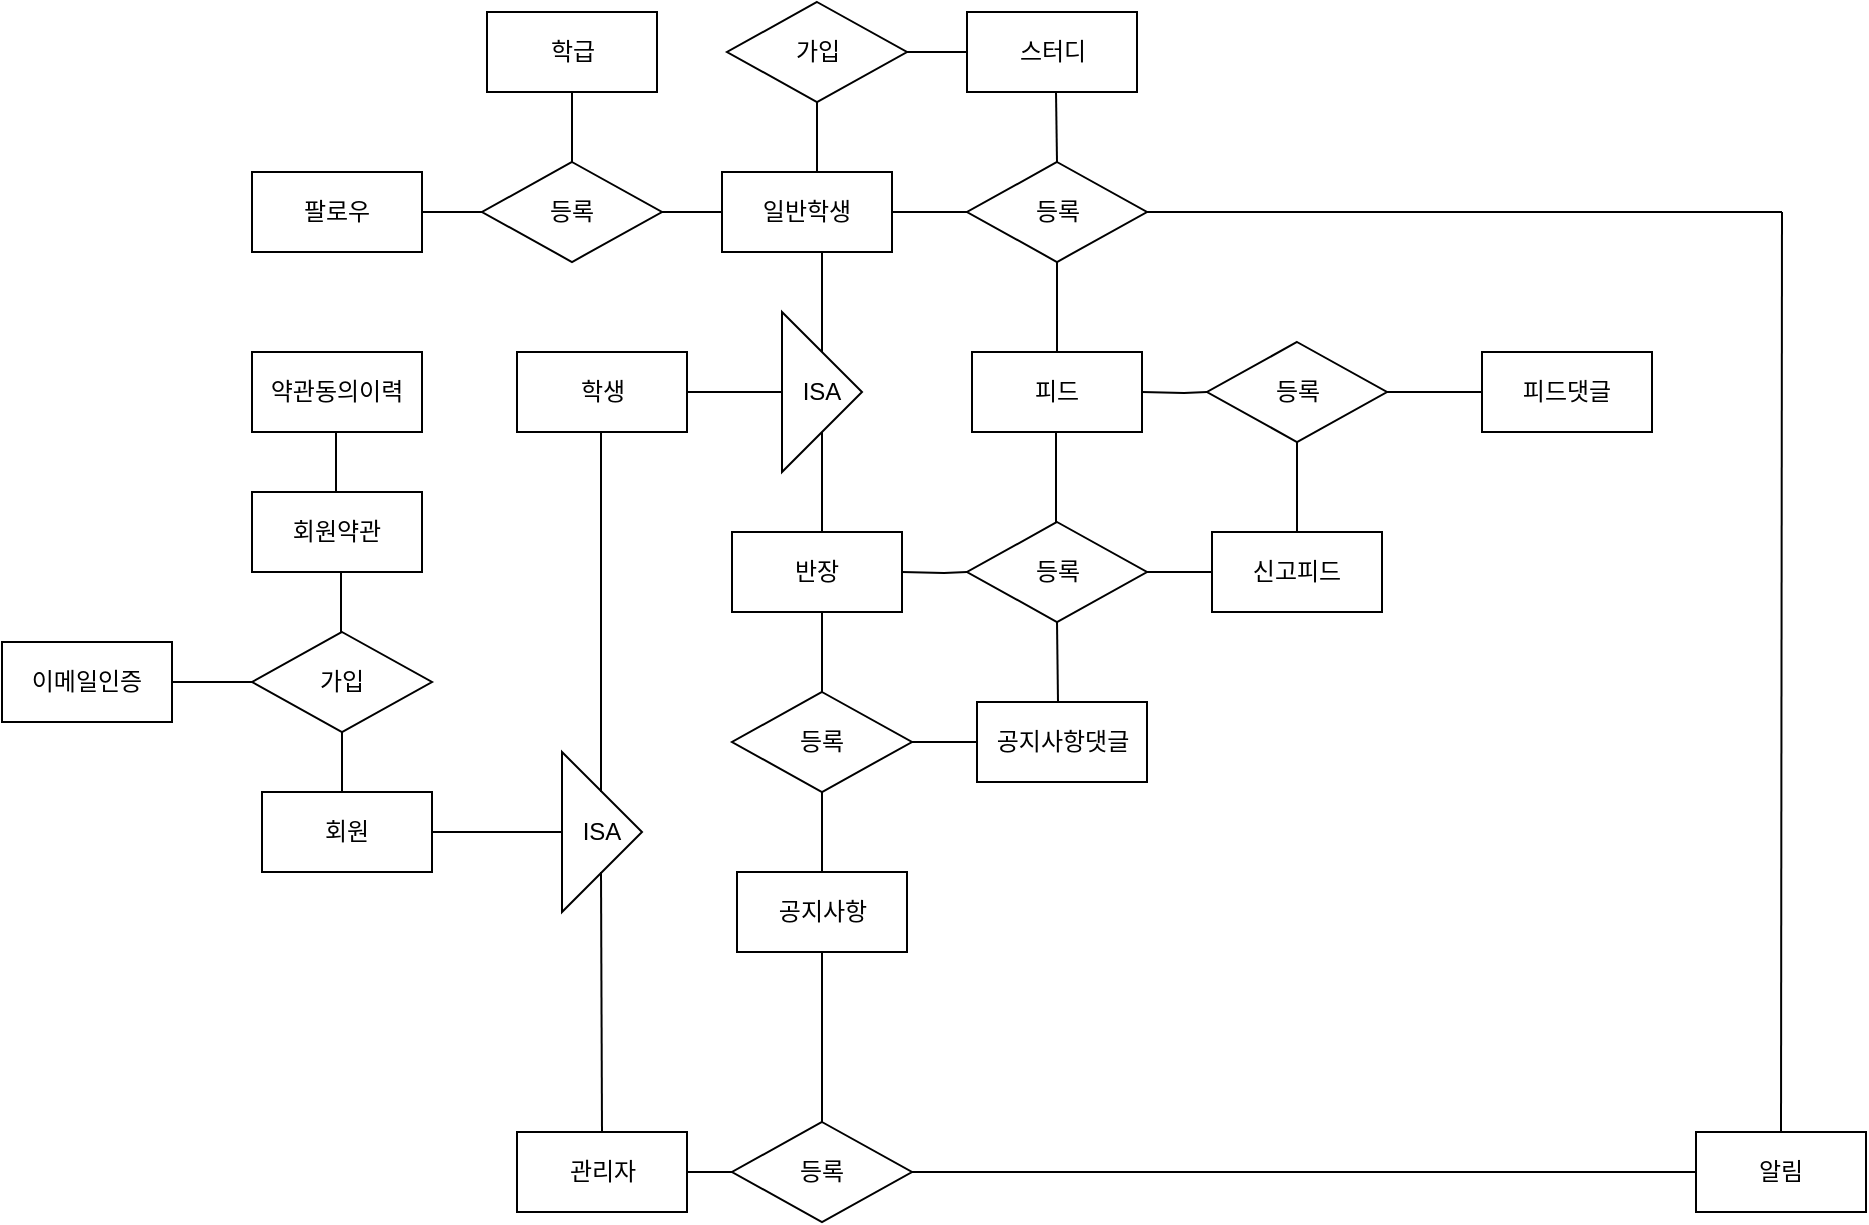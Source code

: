 <mxfile version="13.9.9" type="device"><diagram id="C5RBs43oDa-KdzZeNtuy" name="Page-1"><mxGraphModel dx="1422" dy="942" grid="1" gridSize="10" guides="1" tooltips="1" connect="1" arrows="0" fold="1" page="1" pageScale="1" pageWidth="1920" pageHeight="1200" math="0" shadow="0"><root><mxCell id="WIyWlLk6GJQsqaUBKTNV-0"/><mxCell id="WIyWlLk6GJQsqaUBKTNV-1" parent="WIyWlLk6GJQsqaUBKTNV-0"/><mxCell id="-xJxqLN-94EryLXZCt6U-0" value="회원" style="rounded=0;whiteSpace=wrap;html=1;" parent="WIyWlLk6GJQsqaUBKTNV-1" vertex="1"><mxGeometry x="360" y="530" width="85" height="40" as="geometry"/></mxCell><mxCell id="ye0uJ1hFu0ZkhwhZFjIU-0" value="피드댓글" style="rounded=0;whiteSpace=wrap;html=1;" vertex="1" parent="WIyWlLk6GJQsqaUBKTNV-1"><mxGeometry x="970" y="310" width="85" height="40" as="geometry"/></mxCell><mxCell id="ye0uJ1hFu0ZkhwhZFjIU-1" value="학급" style="rounded=0;whiteSpace=wrap;html=1;" vertex="1" parent="WIyWlLk6GJQsqaUBKTNV-1"><mxGeometry x="472.5" y="140" width="85" height="40" as="geometry"/></mxCell><mxCell id="ye0uJ1hFu0ZkhwhZFjIU-2" value="스터디" style="rounded=0;whiteSpace=wrap;html=1;" vertex="1" parent="WIyWlLk6GJQsqaUBKTNV-1"><mxGeometry x="712.5" y="140" width="85" height="40" as="geometry"/></mxCell><mxCell id="ye0uJ1hFu0ZkhwhZFjIU-4" value="알림" style="rounded=0;whiteSpace=wrap;html=1;" vertex="1" parent="WIyWlLk6GJQsqaUBKTNV-1"><mxGeometry x="1077" y="700" width="85" height="40" as="geometry"/></mxCell><mxCell id="ye0uJ1hFu0ZkhwhZFjIU-5" value="약관동의이력" style="rounded=0;whiteSpace=wrap;html=1;" vertex="1" parent="WIyWlLk6GJQsqaUBKTNV-1"><mxGeometry x="355" y="310" width="85" height="40" as="geometry"/></mxCell><mxCell id="ye0uJ1hFu0ZkhwhZFjIU-6" value="회원약관" style="rounded=0;whiteSpace=wrap;html=1;" vertex="1" parent="WIyWlLk6GJQsqaUBKTNV-1"><mxGeometry x="355" y="380" width="85" height="40" as="geometry"/></mxCell><mxCell id="ye0uJ1hFu0ZkhwhZFjIU-7" value="이메일인증" style="rounded=0;whiteSpace=wrap;html=1;" vertex="1" parent="WIyWlLk6GJQsqaUBKTNV-1"><mxGeometry x="230" y="455" width="85" height="40" as="geometry"/></mxCell><mxCell id="ye0uJ1hFu0ZkhwhZFjIU-8" value="팔로우" style="rounded=0;whiteSpace=wrap;html=1;" vertex="1" parent="WIyWlLk6GJQsqaUBKTNV-1"><mxGeometry x="355" y="220" width="85" height="40" as="geometry"/></mxCell><mxCell id="ye0uJ1hFu0ZkhwhZFjIU-9" value="공지사항댓글" style="rounded=0;whiteSpace=wrap;html=1;" vertex="1" parent="WIyWlLk6GJQsqaUBKTNV-1"><mxGeometry x="717.5" y="485" width="85" height="40" as="geometry"/></mxCell><mxCell id="ye0uJ1hFu0ZkhwhZFjIU-10" value="공지사항" style="rounded=0;whiteSpace=wrap;html=1;" vertex="1" parent="WIyWlLk6GJQsqaUBKTNV-1"><mxGeometry x="597.5" y="570" width="85" height="40" as="geometry"/></mxCell><mxCell id="ye0uJ1hFu0ZkhwhZFjIU-11" value="피드" style="rounded=0;whiteSpace=wrap;html=1;" vertex="1" parent="WIyWlLk6GJQsqaUBKTNV-1"><mxGeometry x="715" y="310" width="85" height="40" as="geometry"/></mxCell><mxCell id="ye0uJ1hFu0ZkhwhZFjIU-12" value="신고피드" style="rounded=0;whiteSpace=wrap;html=1;" vertex="1" parent="WIyWlLk6GJQsqaUBKTNV-1"><mxGeometry x="835" y="400" width="85" height="40" as="geometry"/></mxCell><mxCell id="ye0uJ1hFu0ZkhwhZFjIU-13" value="" style="endArrow=none;html=1;exitX=1;exitY=0.5;exitDx=0;exitDy=0;" edge="1" parent="WIyWlLk6GJQsqaUBKTNV-1" source="-xJxqLN-94EryLXZCt6U-0"><mxGeometry width="50" height="50" relative="1" as="geometry"><mxPoint x="610" y="610" as="sourcePoint"/><mxPoint x="510" y="550" as="targetPoint"/></mxGeometry></mxCell><mxCell id="ye0uJ1hFu0ZkhwhZFjIU-14" value="등록" style="rhombus;whiteSpace=wrap;html=1;" vertex="1" parent="WIyWlLk6GJQsqaUBKTNV-1"><mxGeometry x="712.5" y="215" width="90" height="50" as="geometry"/></mxCell><mxCell id="ye0uJ1hFu0ZkhwhZFjIU-18" value="ISA" style="triangle;whiteSpace=wrap;html=1;" vertex="1" parent="WIyWlLk6GJQsqaUBKTNV-1"><mxGeometry x="510" y="510" width="40" height="80" as="geometry"/></mxCell><mxCell id="ye0uJ1hFu0ZkhwhZFjIU-19" value="" style="endArrow=none;html=1;" edge="1" parent="WIyWlLk6GJQsqaUBKTNV-1"><mxGeometry width="50" height="50" relative="1" as="geometry"><mxPoint x="529.5" y="345" as="sourcePoint"/><mxPoint x="529.5" y="530" as="targetPoint"/></mxGeometry></mxCell><mxCell id="ye0uJ1hFu0ZkhwhZFjIU-21" value="학생" style="rounded=0;whiteSpace=wrap;html=1;" vertex="1" parent="WIyWlLk6GJQsqaUBKTNV-1"><mxGeometry x="487.5" y="310" width="85" height="40" as="geometry"/></mxCell><mxCell id="ye0uJ1hFu0ZkhwhZFjIU-22" value="관리자" style="rounded=0;whiteSpace=wrap;html=1;" vertex="1" parent="WIyWlLk6GJQsqaUBKTNV-1"><mxGeometry x="487.5" y="700" width="85" height="40" as="geometry"/></mxCell><mxCell id="ye0uJ1hFu0ZkhwhZFjIU-23" value="" style="endArrow=none;html=1;entryX=0.5;entryY=0;entryDx=0;entryDy=0;" edge="1" parent="WIyWlLk6GJQsqaUBKTNV-1" target="ye0uJ1hFu0ZkhwhZFjIU-22"><mxGeometry width="50" height="50" relative="1" as="geometry"><mxPoint x="529.5" y="570" as="sourcePoint"/><mxPoint x="530" y="660" as="targetPoint"/></mxGeometry></mxCell><mxCell id="ye0uJ1hFu0ZkhwhZFjIU-33" value="" style="endArrow=none;html=1;" edge="1" parent="WIyWlLk6GJQsqaUBKTNV-1"><mxGeometry width="50" height="50" relative="1" as="geometry"><mxPoint x="400" y="530" as="sourcePoint"/><mxPoint x="400" y="500" as="targetPoint"/></mxGeometry></mxCell><mxCell id="ye0uJ1hFu0ZkhwhZFjIU-34" value="가입" style="rhombus;whiteSpace=wrap;html=1;" vertex="1" parent="WIyWlLk6GJQsqaUBKTNV-1"><mxGeometry x="355" y="450" width="90" height="50" as="geometry"/></mxCell><mxCell id="ye0uJ1hFu0ZkhwhZFjIU-35" value="" style="endArrow=none;html=1;" edge="1" parent="WIyWlLk6GJQsqaUBKTNV-1"><mxGeometry width="50" height="50" relative="1" as="geometry"><mxPoint x="397" y="380" as="sourcePoint"/><mxPoint x="397" y="350" as="targetPoint"/></mxGeometry></mxCell><mxCell id="ye0uJ1hFu0ZkhwhZFjIU-36" value="" style="endArrow=none;html=1;" edge="1" parent="WIyWlLk6GJQsqaUBKTNV-1"><mxGeometry width="50" height="50" relative="1" as="geometry"><mxPoint x="399.5" y="450" as="sourcePoint"/><mxPoint x="399.5" y="420" as="targetPoint"/></mxGeometry></mxCell><mxCell id="ye0uJ1hFu0ZkhwhZFjIU-39" value="ISA" style="triangle;whiteSpace=wrap;html=1;" vertex="1" parent="WIyWlLk6GJQsqaUBKTNV-1"><mxGeometry x="620" y="290" width="40" height="80" as="geometry"/></mxCell><mxCell id="ye0uJ1hFu0ZkhwhZFjIU-40" style="edgeStyle=orthogonalEdgeStyle;rounded=0;orthogonalLoop=1;jettySize=auto;html=1;exitX=1;exitY=0.5;exitDx=0;exitDy=0;endArrow=none;endFill=0;" edge="1" parent="WIyWlLk6GJQsqaUBKTNV-1" source="ye0uJ1hFu0ZkhwhZFjIU-21" target="ye0uJ1hFu0ZkhwhZFjIU-39"><mxGeometry relative="1" as="geometry"><mxPoint x="572.5" y="330" as="sourcePoint"/><mxPoint x="700" y="330" as="targetPoint"/></mxGeometry></mxCell><mxCell id="ye0uJ1hFu0ZkhwhZFjIU-41" value="반장" style="rounded=0;whiteSpace=wrap;html=1;" vertex="1" parent="WIyWlLk6GJQsqaUBKTNV-1"><mxGeometry x="595" y="400" width="85" height="40" as="geometry"/></mxCell><mxCell id="ye0uJ1hFu0ZkhwhZFjIU-46" style="edgeStyle=orthogonalEdgeStyle;rounded=0;orthogonalLoop=1;jettySize=auto;html=1;exitX=1;exitY=0.5;exitDx=0;exitDy=0;endArrow=none;endFill=0;" edge="1" parent="WIyWlLk6GJQsqaUBKTNV-1" source="ye0uJ1hFu0ZkhwhZFjIU-42" target="ye0uJ1hFu0ZkhwhZFjIU-14"><mxGeometry relative="1" as="geometry"/></mxCell><mxCell id="ye0uJ1hFu0ZkhwhZFjIU-42" value="일반학생" style="rounded=0;whiteSpace=wrap;html=1;" vertex="1" parent="WIyWlLk6GJQsqaUBKTNV-1"><mxGeometry x="590" y="220" width="85" height="40" as="geometry"/></mxCell><mxCell id="ye0uJ1hFu0ZkhwhZFjIU-44" value="" style="endArrow=none;html=1;exitX=0.5;exitY=0;exitDx=0;exitDy=0;" edge="1" parent="WIyWlLk6GJQsqaUBKTNV-1" source="ye0uJ1hFu0ZkhwhZFjIU-39"><mxGeometry width="50" height="50" relative="1" as="geometry"><mxPoint x="590" y="290" as="sourcePoint"/><mxPoint x="640" y="260" as="targetPoint"/></mxGeometry></mxCell><mxCell id="ye0uJ1hFu0ZkhwhZFjIU-45" value="" style="endArrow=none;html=1;" edge="1" parent="WIyWlLk6GJQsqaUBKTNV-1"><mxGeometry width="50" height="50" relative="1" as="geometry"><mxPoint x="640" y="400" as="sourcePoint"/><mxPoint x="640" y="350" as="targetPoint"/></mxGeometry></mxCell><mxCell id="ye0uJ1hFu0ZkhwhZFjIU-47" value="등록" style="rhombus;whiteSpace=wrap;html=1;" vertex="1" parent="WIyWlLk6GJQsqaUBKTNV-1"><mxGeometry x="712.5" y="395" width="90" height="50" as="geometry"/></mxCell><mxCell id="ye0uJ1hFu0ZkhwhZFjIU-48" style="edgeStyle=orthogonalEdgeStyle;rounded=0;orthogonalLoop=1;jettySize=auto;html=1;endArrow=none;endFill=0;" edge="1" parent="WIyWlLk6GJQsqaUBKTNV-1" target="ye0uJ1hFu0ZkhwhZFjIU-47"><mxGeometry relative="1" as="geometry"><mxPoint x="680" y="420" as="sourcePoint"/></mxGeometry></mxCell><mxCell id="ye0uJ1hFu0ZkhwhZFjIU-52" value="" style="endArrow=none;html=1;entryX=1;entryY=0.5;entryDx=0;entryDy=0;exitX=0;exitY=0.5;exitDx=0;exitDy=0;" edge="1" parent="WIyWlLk6GJQsqaUBKTNV-1" source="ye0uJ1hFu0ZkhwhZFjIU-34" target="ye0uJ1hFu0ZkhwhZFjIU-7"><mxGeometry width="50" height="50" relative="1" as="geometry"><mxPoint x="610" y="610" as="sourcePoint"/><mxPoint x="660" y="560" as="targetPoint"/></mxGeometry></mxCell><mxCell id="ye0uJ1hFu0ZkhwhZFjIU-53" value="" style="endArrow=none;html=1;entryX=0.5;entryY=1;entryDx=0;entryDy=0;exitX=0.5;exitY=0;exitDx=0;exitDy=0;" edge="1" parent="WIyWlLk6GJQsqaUBKTNV-1" source="ye0uJ1hFu0ZkhwhZFjIU-11" target="ye0uJ1hFu0ZkhwhZFjIU-14"><mxGeometry width="50" height="50" relative="1" as="geometry"><mxPoint x="610" y="610" as="sourcePoint"/><mxPoint x="660" y="560" as="targetPoint"/></mxGeometry></mxCell><mxCell id="ye0uJ1hFu0ZkhwhZFjIU-54" value="" style="endArrow=none;html=1;entryX=0.5;entryY=1;entryDx=0;entryDy=0;exitX=0.5;exitY=0;exitDx=0;exitDy=0;" edge="1" parent="WIyWlLk6GJQsqaUBKTNV-1"><mxGeometry width="50" height="50" relative="1" as="geometry"><mxPoint x="757" y="395" as="sourcePoint"/><mxPoint x="757" y="350" as="targetPoint"/></mxGeometry></mxCell><mxCell id="ye0uJ1hFu0ZkhwhZFjIU-55" value="등록" style="rhombus;whiteSpace=wrap;html=1;" vertex="1" parent="WIyWlLk6GJQsqaUBKTNV-1"><mxGeometry x="595" y="480" width="90" height="50" as="geometry"/></mxCell><mxCell id="ye0uJ1hFu0ZkhwhZFjIU-56" value="등록" style="rhombus;whiteSpace=wrap;html=1;" vertex="1" parent="WIyWlLk6GJQsqaUBKTNV-1"><mxGeometry x="595" y="695" width="90" height="50" as="geometry"/></mxCell><mxCell id="ye0uJ1hFu0ZkhwhZFjIU-57" value="" style="endArrow=none;html=1;exitX=1;exitY=0.5;exitDx=0;exitDy=0;entryX=0;entryY=0.5;entryDx=0;entryDy=0;" edge="1" parent="WIyWlLk6GJQsqaUBKTNV-1" source="ye0uJ1hFu0ZkhwhZFjIU-22" target="ye0uJ1hFu0ZkhwhZFjIU-56"><mxGeometry width="50" height="50" relative="1" as="geometry"><mxPoint x="610" y="610" as="sourcePoint"/><mxPoint x="660" y="560" as="targetPoint"/></mxGeometry></mxCell><mxCell id="ye0uJ1hFu0ZkhwhZFjIU-63" value="" style="endArrow=none;html=1;entryX=0.5;entryY=0;entryDx=0;entryDy=0;" edge="1" parent="WIyWlLk6GJQsqaUBKTNV-1" target="ye0uJ1hFu0ZkhwhZFjIU-55"><mxGeometry width="50" height="50" relative="1" as="geometry"><mxPoint x="640" y="440" as="sourcePoint"/><mxPoint x="660" y="560" as="targetPoint"/></mxGeometry></mxCell><mxCell id="ye0uJ1hFu0ZkhwhZFjIU-64" value="" style="endArrow=none;html=1;entryX=0.5;entryY=1;entryDx=0;entryDy=0;exitX=0.5;exitY=0;exitDx=0;exitDy=0;" edge="1" parent="WIyWlLk6GJQsqaUBKTNV-1" source="ye0uJ1hFu0ZkhwhZFjIU-10" target="ye0uJ1hFu0ZkhwhZFjIU-55"><mxGeometry width="50" height="50" relative="1" as="geometry"><mxPoint x="610" y="610" as="sourcePoint"/><mxPoint x="660" y="560" as="targetPoint"/></mxGeometry></mxCell><mxCell id="ye0uJ1hFu0ZkhwhZFjIU-65" value="" style="endArrow=none;html=1;exitX=0.5;exitY=0;exitDx=0;exitDy=0;entryX=0.5;entryY=1;entryDx=0;entryDy=0;" edge="1" parent="WIyWlLk6GJQsqaUBKTNV-1" source="ye0uJ1hFu0ZkhwhZFjIU-56" target="ye0uJ1hFu0ZkhwhZFjIU-10"><mxGeometry width="50" height="50" relative="1" as="geometry"><mxPoint x="610" y="610" as="sourcePoint"/><mxPoint x="660" y="560" as="targetPoint"/></mxGeometry></mxCell><mxCell id="ye0uJ1hFu0ZkhwhZFjIU-72" style="edgeStyle=orthogonalEdgeStyle;rounded=0;orthogonalLoop=1;jettySize=auto;html=1;exitX=1;exitY=0.5;exitDx=0;exitDy=0;endArrow=none;endFill=0;" edge="1" parent="WIyWlLk6GJQsqaUBKTNV-1" source="ye0uJ1hFu0ZkhwhZFjIU-69" target="ye0uJ1hFu0ZkhwhZFjIU-2"><mxGeometry relative="1" as="geometry"/></mxCell><mxCell id="ye0uJ1hFu0ZkhwhZFjIU-69" value="가입" style="rhombus;whiteSpace=wrap;html=1;" vertex="1" parent="WIyWlLk6GJQsqaUBKTNV-1"><mxGeometry x="592.5" y="135" width="90" height="50" as="geometry"/></mxCell><mxCell id="ye0uJ1hFu0ZkhwhZFjIU-73" value="등록" style="rhombus;whiteSpace=wrap;html=1;" vertex="1" parent="WIyWlLk6GJQsqaUBKTNV-1"><mxGeometry x="832.5" y="305" width="90" height="50" as="geometry"/></mxCell><mxCell id="ye0uJ1hFu0ZkhwhZFjIU-74" style="edgeStyle=orthogonalEdgeStyle;rounded=0;orthogonalLoop=1;jettySize=auto;html=1;endArrow=none;endFill=0;" edge="1" parent="WIyWlLk6GJQsqaUBKTNV-1" target="ye0uJ1hFu0ZkhwhZFjIU-73"><mxGeometry relative="1" as="geometry"><mxPoint x="800" y="330" as="sourcePoint"/></mxGeometry></mxCell><mxCell id="ye0uJ1hFu0ZkhwhZFjIU-76" value="" style="endArrow=none;html=1;entryX=0;entryY=0.5;entryDx=0;entryDy=0;exitX=1;exitY=0.5;exitDx=0;exitDy=0;" edge="1" parent="WIyWlLk6GJQsqaUBKTNV-1" source="ye0uJ1hFu0ZkhwhZFjIU-73" target="ye0uJ1hFu0ZkhwhZFjIU-0"><mxGeometry width="50" height="50" relative="1" as="geometry"><mxPoint x="610" y="410" as="sourcePoint"/><mxPoint x="660" y="360" as="targetPoint"/></mxGeometry></mxCell><mxCell id="ye0uJ1hFu0ZkhwhZFjIU-77" value="" style="endArrow=none;html=1;" edge="1" parent="WIyWlLk6GJQsqaUBKTNV-1"><mxGeometry width="50" height="50" relative="1" as="geometry"><mxPoint x="757.5" y="215" as="sourcePoint"/><mxPoint x="757" y="180" as="targetPoint"/></mxGeometry></mxCell><mxCell id="ye0uJ1hFu0ZkhwhZFjIU-78" value="" style="endArrow=none;html=1;exitX=1;exitY=0.5;exitDx=0;exitDy=0;" edge="1" parent="WIyWlLk6GJQsqaUBKTNV-1" source="ye0uJ1hFu0ZkhwhZFjIU-14"><mxGeometry width="50" height="50" relative="1" as="geometry"><mxPoint x="610" y="410" as="sourcePoint"/><mxPoint x="1120" y="240" as="targetPoint"/></mxGeometry></mxCell><mxCell id="ye0uJ1hFu0ZkhwhZFjIU-79" value="" style="endArrow=none;html=1;entryX=0.5;entryY=1;entryDx=0;entryDy=0;" edge="1" parent="WIyWlLk6GJQsqaUBKTNV-1" target="ye0uJ1hFu0ZkhwhZFjIU-47"><mxGeometry width="50" height="50" relative="1" as="geometry"><mxPoint x="758" y="485" as="sourcePoint"/><mxPoint x="660" y="360" as="targetPoint"/></mxGeometry></mxCell><mxCell id="ye0uJ1hFu0ZkhwhZFjIU-80" value="" style="endArrow=none;html=1;entryX=0;entryY=0.5;entryDx=0;entryDy=0;exitX=1;exitY=0.5;exitDx=0;exitDy=0;" edge="1" parent="WIyWlLk6GJQsqaUBKTNV-1" source="ye0uJ1hFu0ZkhwhZFjIU-55" target="ye0uJ1hFu0ZkhwhZFjIU-9"><mxGeometry width="50" height="50" relative="1" as="geometry"><mxPoint x="610" y="410" as="sourcePoint"/><mxPoint x="660" y="360" as="targetPoint"/></mxGeometry></mxCell><mxCell id="ye0uJ1hFu0ZkhwhZFjIU-81" value="" style="endArrow=none;html=1;entryX=0.5;entryY=1;entryDx=0;entryDy=0;exitX=0.5;exitY=0;exitDx=0;exitDy=0;" edge="1" parent="WIyWlLk6GJQsqaUBKTNV-1" source="ye0uJ1hFu0ZkhwhZFjIU-12" target="ye0uJ1hFu0ZkhwhZFjIU-73"><mxGeometry width="50" height="50" relative="1" as="geometry"><mxPoint x="878" y="390" as="sourcePoint"/><mxPoint x="660" y="360" as="targetPoint"/></mxGeometry></mxCell><mxCell id="ye0uJ1hFu0ZkhwhZFjIU-82" value="" style="endArrow=none;html=1;entryX=0;entryY=0.5;entryDx=0;entryDy=0;exitX=1;exitY=0.5;exitDx=0;exitDy=0;" edge="1" parent="WIyWlLk6GJQsqaUBKTNV-1" source="ye0uJ1hFu0ZkhwhZFjIU-47" target="ye0uJ1hFu0ZkhwhZFjIU-12"><mxGeometry width="50" height="50" relative="1" as="geometry"><mxPoint x="610" y="410" as="sourcePoint"/><mxPoint x="660" y="360" as="targetPoint"/></mxGeometry></mxCell><mxCell id="ye0uJ1hFu0ZkhwhZFjIU-83" value="등록" style="rhombus;whiteSpace=wrap;html=1;" vertex="1" parent="WIyWlLk6GJQsqaUBKTNV-1"><mxGeometry x="470" y="215" width="90" height="50" as="geometry"/></mxCell><mxCell id="ye0uJ1hFu0ZkhwhZFjIU-84" value="" style="endArrow=none;html=1;entryX=0;entryY=0.5;entryDx=0;entryDy=0;exitX=1;exitY=0.5;exitDx=0;exitDy=0;" edge="1" parent="WIyWlLk6GJQsqaUBKTNV-1" source="ye0uJ1hFu0ZkhwhZFjIU-83" target="ye0uJ1hFu0ZkhwhZFjIU-42"><mxGeometry width="50" height="50" relative="1" as="geometry"><mxPoint x="610" y="410" as="sourcePoint"/><mxPoint x="660" y="360" as="targetPoint"/></mxGeometry></mxCell><mxCell id="ye0uJ1hFu0ZkhwhZFjIU-85" value="" style="endArrow=none;html=1;entryX=0;entryY=0.5;entryDx=0;entryDy=0;exitX=1;exitY=0.5;exitDx=0;exitDy=0;" edge="1" parent="WIyWlLk6GJQsqaUBKTNV-1" source="ye0uJ1hFu0ZkhwhZFjIU-8" target="ye0uJ1hFu0ZkhwhZFjIU-83"><mxGeometry width="50" height="50" relative="1" as="geometry"><mxPoint x="610" y="410" as="sourcePoint"/><mxPoint x="660" y="360" as="targetPoint"/></mxGeometry></mxCell><mxCell id="ye0uJ1hFu0ZkhwhZFjIU-86" value="" style="endArrow=none;html=1;entryX=0.5;entryY=1;entryDx=0;entryDy=0;exitX=0.5;exitY=0;exitDx=0;exitDy=0;" edge="1" parent="WIyWlLk6GJQsqaUBKTNV-1" source="ye0uJ1hFu0ZkhwhZFjIU-83" target="ye0uJ1hFu0ZkhwhZFjIU-1"><mxGeometry width="50" height="50" relative="1" as="geometry"><mxPoint x="610" y="410" as="sourcePoint"/><mxPoint x="660" y="360" as="targetPoint"/></mxGeometry></mxCell><mxCell id="ye0uJ1hFu0ZkhwhZFjIU-87" value="" style="endArrow=none;html=1;exitX=0.5;exitY=0;exitDx=0;exitDy=0;" edge="1" parent="WIyWlLk6GJQsqaUBKTNV-1" source="ye0uJ1hFu0ZkhwhZFjIU-4"><mxGeometry width="50" height="50" relative="1" as="geometry"><mxPoint x="1120" y="690" as="sourcePoint"/><mxPoint x="1120" y="240" as="targetPoint"/></mxGeometry></mxCell><mxCell id="ye0uJ1hFu0ZkhwhZFjIU-88" value="" style="endArrow=none;html=1;entryX=0;entryY=0.5;entryDx=0;entryDy=0;exitX=1;exitY=0.5;exitDx=0;exitDy=0;" edge="1" parent="WIyWlLk6GJQsqaUBKTNV-1" source="ye0uJ1hFu0ZkhwhZFjIU-56" target="ye0uJ1hFu0ZkhwhZFjIU-4"><mxGeometry width="50" height="50" relative="1" as="geometry"><mxPoint x="610" y="410" as="sourcePoint"/><mxPoint x="660" y="360" as="targetPoint"/></mxGeometry></mxCell><mxCell id="ye0uJ1hFu0ZkhwhZFjIU-89" value="" style="endArrow=none;html=1;entryX=0.5;entryY=1;entryDx=0;entryDy=0;exitX=0.559;exitY=0;exitDx=0;exitDy=0;exitPerimeter=0;" edge="1" parent="WIyWlLk6GJQsqaUBKTNV-1" source="ye0uJ1hFu0ZkhwhZFjIU-42" target="ye0uJ1hFu0ZkhwhZFjIU-69"><mxGeometry width="50" height="50" relative="1" as="geometry"><mxPoint x="610" y="410" as="sourcePoint"/><mxPoint x="640" y="190" as="targetPoint"/></mxGeometry></mxCell></root></mxGraphModel></diagram></mxfile>